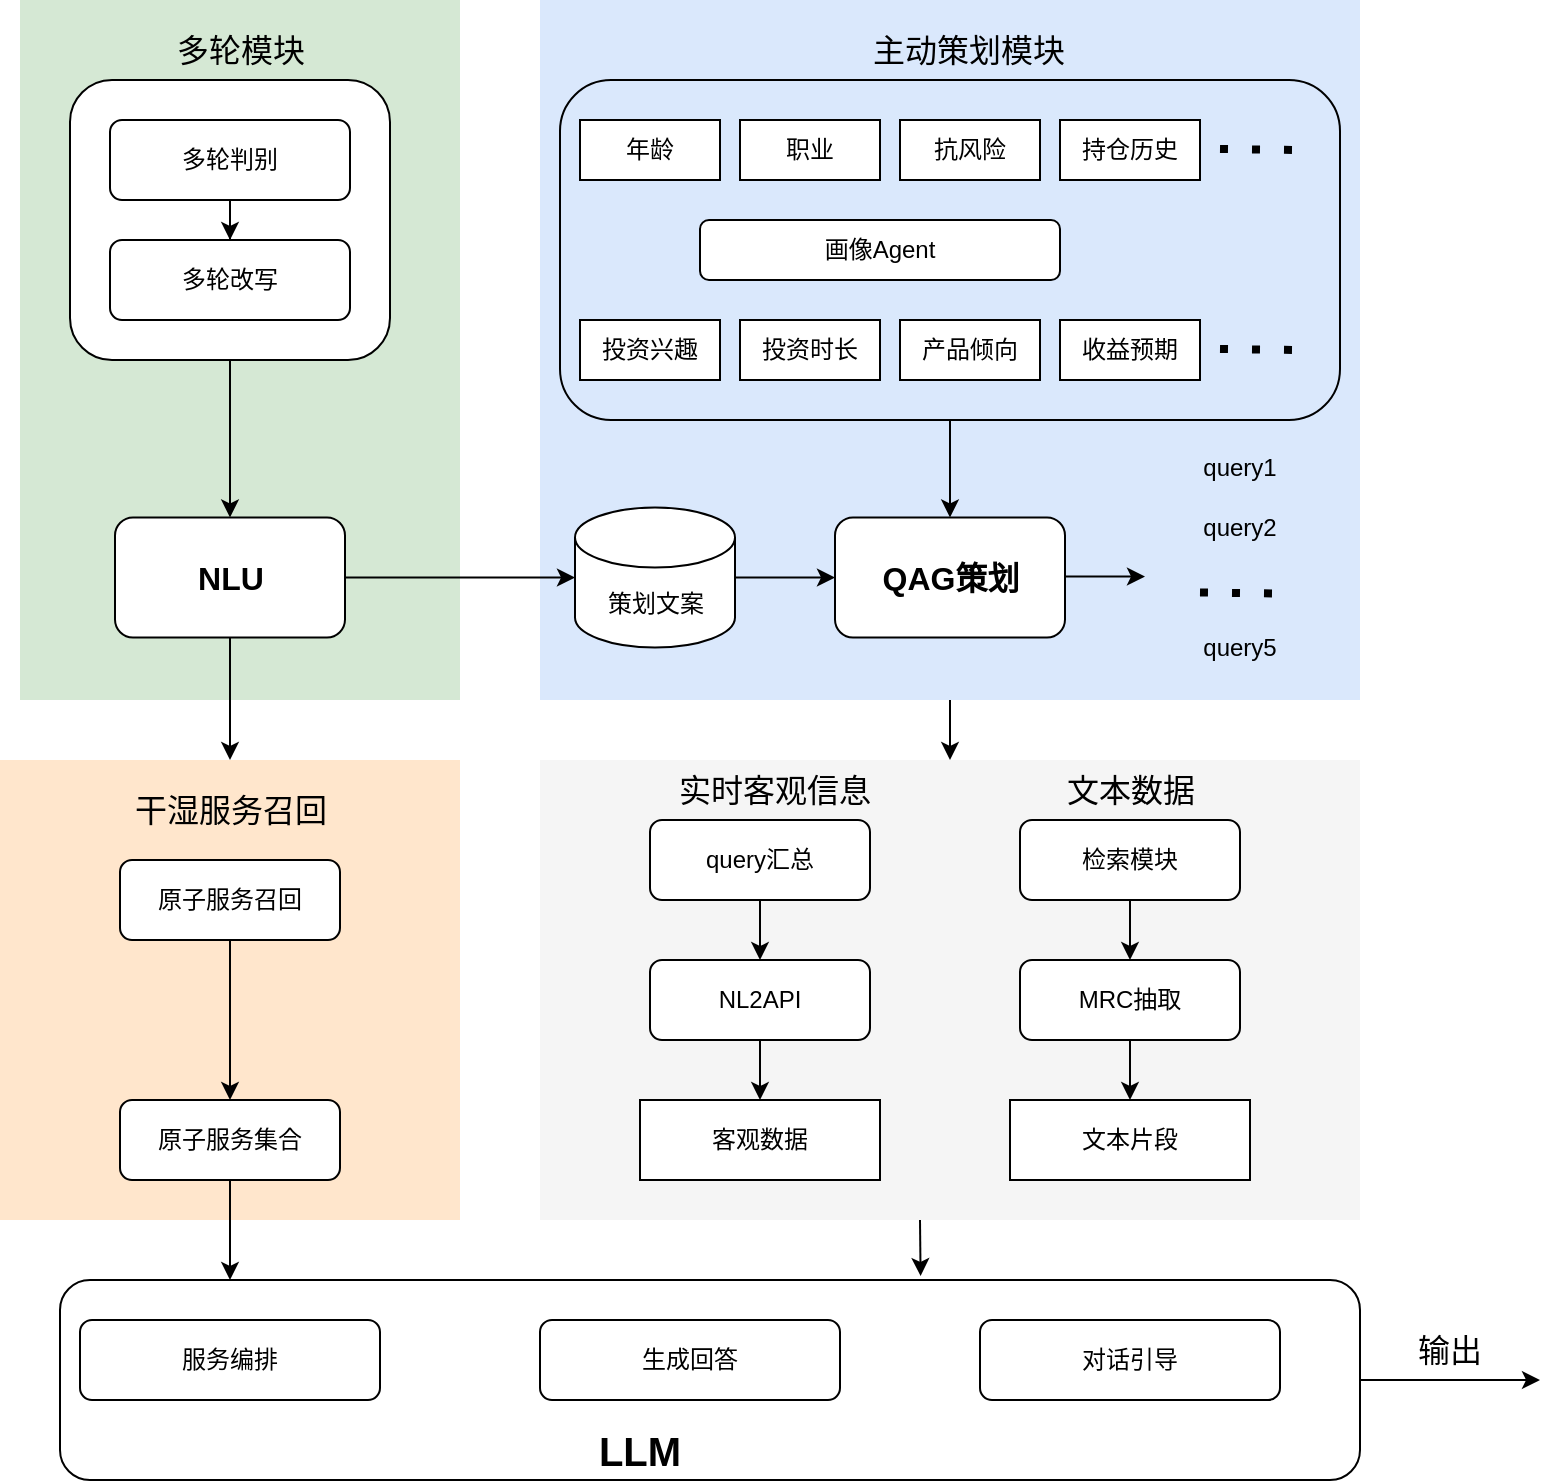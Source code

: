 <mxfile version="22.1.18" type="github">
  <diagram name="第 1 页" id="fKv1HX9e7pcvYm77Tfej">
    <mxGraphModel dx="2074" dy="1180" grid="1" gridSize="10" guides="1" tooltips="1" connect="1" arrows="1" fold="1" page="1" pageScale="1" pageWidth="1200" pageHeight="500" math="0" shadow="0">
      <root>
        <mxCell id="0" />
        <mxCell id="1" parent="0" />
        <mxCell id="_ux5LjXBHA44D0k8E-GW-138" value="" style="rounded=0;whiteSpace=wrap;html=1;fillColor=#ffe6cc;strokeColor=none;" vertex="1" parent="1">
          <mxGeometry x="80" y="400" width="230" height="230" as="geometry" />
        </mxCell>
        <mxCell id="_ux5LjXBHA44D0k8E-GW-146" style="edgeStyle=orthogonalEdgeStyle;rounded=0;orthogonalLoop=1;jettySize=auto;html=1;exitX=1;exitY=0.5;exitDx=0;exitDy=0;" edge="1" parent="1" source="_ux5LjXBHA44D0k8E-GW-44">
          <mxGeometry relative="1" as="geometry">
            <mxPoint x="850" y="710" as="targetPoint" />
          </mxGeometry>
        </mxCell>
        <mxCell id="_ux5LjXBHA44D0k8E-GW-44" value="" style="rounded=1;whiteSpace=wrap;html=1;" vertex="1" parent="1">
          <mxGeometry x="110" y="660" width="650" height="100" as="geometry" />
        </mxCell>
        <mxCell id="_ux5LjXBHA44D0k8E-GW-131" value="" style="rounded=0;whiteSpace=wrap;html=1;fillColor=#f5f5f5;fontColor=#333333;strokeColor=none;" vertex="1" parent="1">
          <mxGeometry x="350" y="400" width="410" height="230" as="geometry" />
        </mxCell>
        <mxCell id="_ux5LjXBHA44D0k8E-GW-132" style="edgeStyle=orthogonalEdgeStyle;rounded=0;orthogonalLoop=1;jettySize=auto;html=1;exitX=0.5;exitY=1;exitDx=0;exitDy=0;entryX=0.5;entryY=0;entryDx=0;entryDy=0;" edge="1" parent="1" source="_ux5LjXBHA44D0k8E-GW-47" target="_ux5LjXBHA44D0k8E-GW-131">
          <mxGeometry relative="1" as="geometry" />
        </mxCell>
        <mxCell id="_ux5LjXBHA44D0k8E-GW-47" value="" style="rounded=0;whiteSpace=wrap;html=1;fillColor=#dae8fc;strokeColor=none;" vertex="1" parent="1">
          <mxGeometry x="350" y="20" width="410" height="350" as="geometry" />
        </mxCell>
        <mxCell id="_ux5LjXBHA44D0k8E-GW-78" style="edgeStyle=orthogonalEdgeStyle;rounded=0;orthogonalLoop=1;jettySize=auto;html=1;exitX=0.5;exitY=1;exitDx=0;exitDy=0;entryX=0.5;entryY=0;entryDx=0;entryDy=0;" edge="1" parent="1" source="_ux5LjXBHA44D0k8E-GW-77" target="_ux5LjXBHA44D0k8E-GW-20">
          <mxGeometry relative="1" as="geometry" />
        </mxCell>
        <mxCell id="_ux5LjXBHA44D0k8E-GW-77" value="" style="rounded=1;whiteSpace=wrap;html=1;fillColor=none;" vertex="1" parent="1">
          <mxGeometry x="360" y="60" width="390" height="170" as="geometry" />
        </mxCell>
        <mxCell id="_ux5LjXBHA44D0k8E-GW-76" value="" style="rounded=0;whiteSpace=wrap;html=1;fillColor=#d5e8d4;strokeColor=none;" vertex="1" parent="1">
          <mxGeometry x="90" y="20" width="220" height="350" as="geometry" />
        </mxCell>
        <mxCell id="_ux5LjXBHA44D0k8E-GW-75" style="edgeStyle=orthogonalEdgeStyle;rounded=0;orthogonalLoop=1;jettySize=auto;html=1;exitX=0.5;exitY=1;exitDx=0;exitDy=0;" edge="1" parent="1" source="_ux5LjXBHA44D0k8E-GW-1" target="_ux5LjXBHA44D0k8E-GW-7">
          <mxGeometry relative="1" as="geometry" />
        </mxCell>
        <mxCell id="_ux5LjXBHA44D0k8E-GW-1" value="" style="rounded=1;whiteSpace=wrap;html=1;" vertex="1" parent="1">
          <mxGeometry x="115" y="60" width="160" height="140" as="geometry" />
        </mxCell>
        <mxCell id="_ux5LjXBHA44D0k8E-GW-6" value="" style="edgeStyle=orthogonalEdgeStyle;rounded=0;orthogonalLoop=1;jettySize=auto;html=1;" edge="1" parent="1" source="_ux5LjXBHA44D0k8E-GW-2" target="_ux5LjXBHA44D0k8E-GW-3">
          <mxGeometry relative="1" as="geometry" />
        </mxCell>
        <mxCell id="_ux5LjXBHA44D0k8E-GW-2" value="多轮判别" style="rounded=1;whiteSpace=wrap;html=1;" vertex="1" parent="1">
          <mxGeometry x="135" y="80" width="120" height="40" as="geometry" />
        </mxCell>
        <mxCell id="_ux5LjXBHA44D0k8E-GW-3" value="多轮改写" style="rounded=1;whiteSpace=wrap;html=1;" vertex="1" parent="1">
          <mxGeometry x="135" y="140" width="120" height="40" as="geometry" />
        </mxCell>
        <mxCell id="_ux5LjXBHA44D0k8E-GW-60" style="edgeStyle=orthogonalEdgeStyle;rounded=0;orthogonalLoop=1;jettySize=auto;html=1;exitX=1;exitY=0.5;exitDx=0;exitDy=0;entryX=0;entryY=0.5;entryDx=0;entryDy=0;entryPerimeter=0;" edge="1" parent="1" source="_ux5LjXBHA44D0k8E-GW-7" target="_ux5LjXBHA44D0k8E-GW-21">
          <mxGeometry relative="1" as="geometry">
            <mxPoint x="282.5" y="308.75" as="targetPoint" />
            <Array as="points" />
          </mxGeometry>
        </mxCell>
        <mxCell id="_ux5LjXBHA44D0k8E-GW-141" style="edgeStyle=orthogonalEdgeStyle;rounded=0;orthogonalLoop=1;jettySize=auto;html=1;exitX=0.5;exitY=1;exitDx=0;exitDy=0;entryX=0.5;entryY=0;entryDx=0;entryDy=0;" edge="1" parent="1" source="_ux5LjXBHA44D0k8E-GW-7" target="_ux5LjXBHA44D0k8E-GW-138">
          <mxGeometry relative="1" as="geometry" />
        </mxCell>
        <mxCell id="_ux5LjXBHA44D0k8E-GW-7" value="&lt;font style=&quot;font-size: 16px;&quot;&gt;&lt;b&gt;NLU&lt;/b&gt;&lt;/font&gt;" style="rounded=1;whiteSpace=wrap;html=1;" vertex="1" parent="1">
          <mxGeometry x="137.5" y="278.75" width="115" height="60" as="geometry" />
        </mxCell>
        <mxCell id="_ux5LjXBHA44D0k8E-GW-9" value="年龄" style="rounded=0;whiteSpace=wrap;html=1;" vertex="1" parent="1">
          <mxGeometry x="370" y="80" width="70" height="30" as="geometry" />
        </mxCell>
        <mxCell id="_ux5LjXBHA44D0k8E-GW-10" value="职业" style="rounded=0;whiteSpace=wrap;html=1;" vertex="1" parent="1">
          <mxGeometry x="450" y="80" width="70" height="30" as="geometry" />
        </mxCell>
        <mxCell id="_ux5LjXBHA44D0k8E-GW-11" value="抗风险" style="rounded=0;whiteSpace=wrap;html=1;" vertex="1" parent="1">
          <mxGeometry x="530" y="80" width="70" height="30" as="geometry" />
        </mxCell>
        <mxCell id="_ux5LjXBHA44D0k8E-GW-12" value="持仓历史" style="rounded=0;whiteSpace=wrap;html=1;" vertex="1" parent="1">
          <mxGeometry x="610" y="80" width="70" height="30" as="geometry" />
        </mxCell>
        <mxCell id="_ux5LjXBHA44D0k8E-GW-13" value="" style="endArrow=none;dashed=1;html=1;dashPattern=1 3;strokeWidth=4;rounded=0;" edge="1" parent="1">
          <mxGeometry width="50" height="50" relative="1" as="geometry">
            <mxPoint x="690" y="94.5" as="sourcePoint" />
            <mxPoint x="730" y="95" as="targetPoint" />
          </mxGeometry>
        </mxCell>
        <mxCell id="_ux5LjXBHA44D0k8E-GW-14" value="画像Agent" style="rounded=1;whiteSpace=wrap;html=1;" vertex="1" parent="1">
          <mxGeometry x="430" y="130" width="180" height="30" as="geometry" />
        </mxCell>
        <mxCell id="_ux5LjXBHA44D0k8E-GW-16" value="投资兴趣" style="rounded=0;whiteSpace=wrap;html=1;" vertex="1" parent="1">
          <mxGeometry x="370" y="180" width="70" height="30" as="geometry" />
        </mxCell>
        <mxCell id="_ux5LjXBHA44D0k8E-GW-17" value="产品倾向" style="rounded=0;whiteSpace=wrap;html=1;" vertex="1" parent="1">
          <mxGeometry x="530" y="180" width="70" height="30" as="geometry" />
        </mxCell>
        <mxCell id="_ux5LjXBHA44D0k8E-GW-18" value="收益预期" style="rounded=0;whiteSpace=wrap;html=1;" vertex="1" parent="1">
          <mxGeometry x="610" y="180" width="70" height="30" as="geometry" />
        </mxCell>
        <mxCell id="_ux5LjXBHA44D0k8E-GW-19" value="" style="endArrow=none;dashed=1;html=1;dashPattern=1 3;strokeWidth=4;rounded=0;" edge="1" parent="1">
          <mxGeometry width="50" height="50" relative="1" as="geometry">
            <mxPoint x="690" y="194.5" as="sourcePoint" />
            <mxPoint x="730" y="195" as="targetPoint" />
          </mxGeometry>
        </mxCell>
        <mxCell id="_ux5LjXBHA44D0k8E-GW-20" value="&lt;font style=&quot;font-size: 16px;&quot;&gt;&lt;b&gt;QAG策划&lt;/b&gt;&lt;/font&gt;" style="rounded=1;whiteSpace=wrap;html=1;" vertex="1" parent="1">
          <mxGeometry x="497.5" y="278.75" width="115" height="60" as="geometry" />
        </mxCell>
        <mxCell id="_ux5LjXBHA44D0k8E-GW-62" style="edgeStyle=orthogonalEdgeStyle;rounded=0;orthogonalLoop=1;jettySize=auto;html=1;exitX=1;exitY=0.5;exitDx=0;exitDy=0;exitPerimeter=0;" edge="1" parent="1" source="_ux5LjXBHA44D0k8E-GW-21" target="_ux5LjXBHA44D0k8E-GW-20">
          <mxGeometry relative="1" as="geometry" />
        </mxCell>
        <mxCell id="_ux5LjXBHA44D0k8E-GW-21" value="策划文案" style="shape=cylinder3;whiteSpace=wrap;html=1;boundedLbl=1;backgroundOutline=1;size=15;" vertex="1" parent="1">
          <mxGeometry x="367.5" y="273.75" width="80" height="70" as="geometry" />
        </mxCell>
        <mxCell id="_ux5LjXBHA44D0k8E-GW-22" value="query1" style="text;html=1;strokeColor=none;fillColor=none;align=center;verticalAlign=middle;whiteSpace=wrap;rounded=0;" vertex="1" parent="1">
          <mxGeometry x="670" y="240" width="60" height="28.75" as="geometry" />
        </mxCell>
        <mxCell id="_ux5LjXBHA44D0k8E-GW-23" value="query2" style="text;html=1;strokeColor=none;fillColor=none;align=center;verticalAlign=middle;whiteSpace=wrap;rounded=0;" vertex="1" parent="1">
          <mxGeometry x="670" y="268.75" width="60" height="30" as="geometry" />
        </mxCell>
        <mxCell id="_ux5LjXBHA44D0k8E-GW-24" value="" style="endArrow=none;dashed=1;html=1;dashPattern=1 3;strokeWidth=4;rounded=0;" edge="1" parent="1">
          <mxGeometry width="50" height="50" relative="1" as="geometry">
            <mxPoint x="680" y="316.25" as="sourcePoint" />
            <mxPoint x="720" y="316.75" as="targetPoint" />
          </mxGeometry>
        </mxCell>
        <mxCell id="_ux5LjXBHA44D0k8E-GW-25" value="query5" style="text;html=1;strokeColor=none;fillColor=none;align=center;verticalAlign=middle;whiteSpace=wrap;rounded=0;" vertex="1" parent="1">
          <mxGeometry x="670" y="328.75" width="60" height="30" as="geometry" />
        </mxCell>
        <mxCell id="_ux5LjXBHA44D0k8E-GW-45" value="投资时长" style="rounded=0;whiteSpace=wrap;html=1;" vertex="1" parent="1">
          <mxGeometry x="450" y="180" width="70" height="30" as="geometry" />
        </mxCell>
        <mxCell id="_ux5LjXBHA44D0k8E-GW-53" value="生成回答" style="rounded=1;whiteSpace=wrap;html=1;" vertex="1" parent="1">
          <mxGeometry x="350" y="680" width="150" height="40" as="geometry" />
        </mxCell>
        <mxCell id="_ux5LjXBHA44D0k8E-GW-101" value="" style="endArrow=classic;html=1;rounded=0;" edge="1" parent="1">
          <mxGeometry width="50" height="50" relative="1" as="geometry">
            <mxPoint x="612.5" y="308.25" as="sourcePoint" />
            <mxPoint x="652.5" y="308.25" as="targetPoint" />
          </mxGeometry>
        </mxCell>
        <mxCell id="_ux5LjXBHA44D0k8E-GW-117" style="edgeStyle=orthogonalEdgeStyle;rounded=0;orthogonalLoop=1;jettySize=auto;html=1;exitX=0.5;exitY=1;exitDx=0;exitDy=0;entryX=0.5;entryY=0;entryDx=0;entryDy=0;" edge="1" parent="1" source="_ux5LjXBHA44D0k8E-GW-107" target="_ux5LjXBHA44D0k8E-GW-108">
          <mxGeometry relative="1" as="geometry" />
        </mxCell>
        <mxCell id="_ux5LjXBHA44D0k8E-GW-107" value="query汇总" style="rounded=1;whiteSpace=wrap;html=1;" vertex="1" parent="1">
          <mxGeometry x="405" y="430" width="110" height="40" as="geometry" />
        </mxCell>
        <mxCell id="_ux5LjXBHA44D0k8E-GW-119" style="edgeStyle=orthogonalEdgeStyle;rounded=0;orthogonalLoop=1;jettySize=auto;html=1;exitX=0.5;exitY=1;exitDx=0;exitDy=0;entryX=0.5;entryY=0;entryDx=0;entryDy=0;" edge="1" parent="1" source="_ux5LjXBHA44D0k8E-GW-108" target="_ux5LjXBHA44D0k8E-GW-109">
          <mxGeometry relative="1" as="geometry" />
        </mxCell>
        <mxCell id="_ux5LjXBHA44D0k8E-GW-108" value="NL2API" style="rounded=1;whiteSpace=wrap;html=1;" vertex="1" parent="1">
          <mxGeometry x="405" y="500" width="110" height="40" as="geometry" />
        </mxCell>
        <mxCell id="_ux5LjXBHA44D0k8E-GW-109" value="客观数据" style="rounded=0;whiteSpace=wrap;html=1;" vertex="1" parent="1">
          <mxGeometry x="400" y="570" width="120" height="40" as="geometry" />
        </mxCell>
        <mxCell id="_ux5LjXBHA44D0k8E-GW-118" style="edgeStyle=orthogonalEdgeStyle;rounded=0;orthogonalLoop=1;jettySize=auto;html=1;exitX=0.5;exitY=1;exitDx=0;exitDy=0;entryX=0.5;entryY=0;entryDx=0;entryDy=0;" edge="1" parent="1" source="_ux5LjXBHA44D0k8E-GW-110" target="_ux5LjXBHA44D0k8E-GW-111">
          <mxGeometry relative="1" as="geometry" />
        </mxCell>
        <mxCell id="_ux5LjXBHA44D0k8E-GW-110" value="检索模块" style="rounded=1;whiteSpace=wrap;html=1;" vertex="1" parent="1">
          <mxGeometry x="590" y="430" width="110" height="40" as="geometry" />
        </mxCell>
        <mxCell id="_ux5LjXBHA44D0k8E-GW-120" style="edgeStyle=orthogonalEdgeStyle;rounded=0;orthogonalLoop=1;jettySize=auto;html=1;exitX=0.5;exitY=1;exitDx=0;exitDy=0;entryX=0.5;entryY=0;entryDx=0;entryDy=0;" edge="1" parent="1" source="_ux5LjXBHA44D0k8E-GW-111" target="_ux5LjXBHA44D0k8E-GW-112">
          <mxGeometry relative="1" as="geometry" />
        </mxCell>
        <mxCell id="_ux5LjXBHA44D0k8E-GW-111" value="MRC抽取" style="rounded=1;whiteSpace=wrap;html=1;" vertex="1" parent="1">
          <mxGeometry x="590" y="500" width="110" height="40" as="geometry" />
        </mxCell>
        <mxCell id="_ux5LjXBHA44D0k8E-GW-112" value="文本片段" style="rounded=0;whiteSpace=wrap;html=1;" vertex="1" parent="1">
          <mxGeometry x="585" y="570" width="120" height="40" as="geometry" />
        </mxCell>
        <mxCell id="_ux5LjXBHA44D0k8E-GW-122" style="edgeStyle=orthogonalEdgeStyle;rounded=0;orthogonalLoop=1;jettySize=auto;html=1;exitX=0.5;exitY=1;exitDx=0;exitDy=0;entryX=0.5;entryY=0;entryDx=0;entryDy=0;" edge="1" parent="1" source="_ux5LjXBHA44D0k8E-GW-113" target="_ux5LjXBHA44D0k8E-GW-114">
          <mxGeometry relative="1" as="geometry" />
        </mxCell>
        <mxCell id="_ux5LjXBHA44D0k8E-GW-113" value="原子服务召回" style="rounded=1;whiteSpace=wrap;html=1;" vertex="1" parent="1">
          <mxGeometry x="140" y="450" width="110" height="40" as="geometry" />
        </mxCell>
        <mxCell id="_ux5LjXBHA44D0k8E-GW-126" style="edgeStyle=orthogonalEdgeStyle;rounded=0;orthogonalLoop=1;jettySize=auto;html=1;exitX=0.5;exitY=1;exitDx=0;exitDy=0;" edge="1" parent="1" source="_ux5LjXBHA44D0k8E-GW-114">
          <mxGeometry relative="1" as="geometry">
            <mxPoint x="195" y="660" as="targetPoint" />
          </mxGeometry>
        </mxCell>
        <mxCell id="_ux5LjXBHA44D0k8E-GW-114" value="原子服务集合" style="rounded=1;whiteSpace=wrap;html=1;" vertex="1" parent="1">
          <mxGeometry x="140" y="570" width="110" height="40" as="geometry" />
        </mxCell>
        <mxCell id="_ux5LjXBHA44D0k8E-GW-123" value="服务编排" style="rounded=1;whiteSpace=wrap;html=1;" vertex="1" parent="1">
          <mxGeometry x="120" y="680" width="150" height="40" as="geometry" />
        </mxCell>
        <mxCell id="_ux5LjXBHA44D0k8E-GW-124" value="对话引导" style="rounded=1;whiteSpace=wrap;html=1;" vertex="1" parent="1">
          <mxGeometry x="570" y="680" width="150" height="40" as="geometry" />
        </mxCell>
        <mxCell id="_ux5LjXBHA44D0k8E-GW-125" value="&lt;b&gt;LLM&lt;/b&gt;" style="text;html=1;strokeColor=none;fillColor=none;align=center;verticalAlign=middle;whiteSpace=wrap;rounded=0;fontSize=20;" vertex="1" parent="1">
          <mxGeometry x="370" y="730" width="60" height="30" as="geometry" />
        </mxCell>
        <mxCell id="_ux5LjXBHA44D0k8E-GW-137" value="" style="endArrow=classic;html=1;rounded=0;entryX=0.662;entryY=-0.02;entryDx=0;entryDy=0;entryPerimeter=0;" edge="1" parent="1" target="_ux5LjXBHA44D0k8E-GW-44">
          <mxGeometry width="50" height="50" relative="1" as="geometry">
            <mxPoint x="540" y="630" as="sourcePoint" />
            <mxPoint x="540" y="710" as="targetPoint" />
          </mxGeometry>
        </mxCell>
        <mxCell id="_ux5LjXBHA44D0k8E-GW-139" value="多轮模块" style="text;html=1;strokeColor=none;fillColor=none;align=center;verticalAlign=middle;whiteSpace=wrap;rounded=0;fontSize=16;" vertex="1" parent="1">
          <mxGeometry x="147.5" y="30" width="105" height="30" as="geometry" />
        </mxCell>
        <mxCell id="_ux5LjXBHA44D0k8E-GW-140" value="主动策划模块" style="text;html=1;strokeColor=none;fillColor=none;align=center;verticalAlign=middle;whiteSpace=wrap;rounded=0;fontSize=16;" vertex="1" parent="1">
          <mxGeometry x="497.5" y="30" width="132.5" height="30" as="geometry" />
        </mxCell>
        <mxCell id="_ux5LjXBHA44D0k8E-GW-143" value="干湿服务召回" style="text;html=1;strokeColor=none;fillColor=none;align=center;verticalAlign=middle;whiteSpace=wrap;rounded=0;fontSize=16;" vertex="1" parent="1">
          <mxGeometry x="127.5" y="410" width="135" height="30" as="geometry" />
        </mxCell>
        <mxCell id="_ux5LjXBHA44D0k8E-GW-144" value="实时客观信息" style="text;html=1;strokeColor=none;fillColor=none;align=center;verticalAlign=middle;whiteSpace=wrap;rounded=0;fontSize=16;" vertex="1" parent="1">
          <mxGeometry x="400" y="400" width="135" height="30" as="geometry" />
        </mxCell>
        <mxCell id="_ux5LjXBHA44D0k8E-GW-145" value="文本数据" style="text;html=1;strokeColor=none;fillColor=none;align=center;verticalAlign=middle;whiteSpace=wrap;rounded=0;fontSize=16;" vertex="1" parent="1">
          <mxGeometry x="577.5" y="400" width="135" height="30" as="geometry" />
        </mxCell>
        <mxCell id="_ux5LjXBHA44D0k8E-GW-147" value="输出" style="text;html=1;strokeColor=none;fillColor=none;align=center;verticalAlign=middle;whiteSpace=wrap;rounded=0;fontSize=16;" vertex="1" parent="1">
          <mxGeometry x="760" y="680" width="90" height="30" as="geometry" />
        </mxCell>
      </root>
    </mxGraphModel>
  </diagram>
</mxfile>
